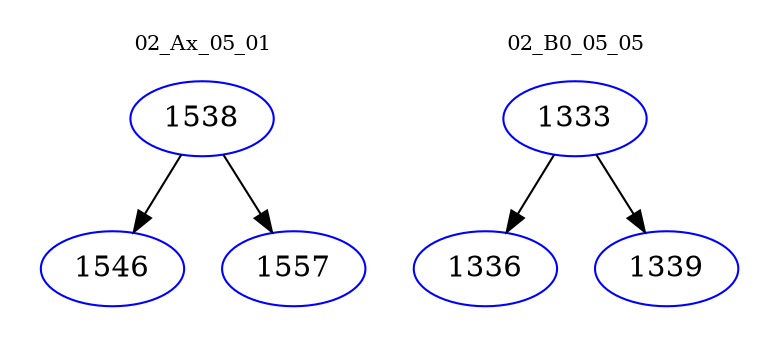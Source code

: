 digraph{
subgraph cluster_0 {
color = white
label = "02_Ax_05_01";
fontsize=10;
T0_1538 [label="1538", color="blue"]
T0_1538 -> T0_1546 [color="black"]
T0_1546 [label="1546", color="blue"]
T0_1538 -> T0_1557 [color="black"]
T0_1557 [label="1557", color="blue"]
}
subgraph cluster_1 {
color = white
label = "02_B0_05_05";
fontsize=10;
T1_1333 [label="1333", color="blue"]
T1_1333 -> T1_1336 [color="black"]
T1_1336 [label="1336", color="blue"]
T1_1333 -> T1_1339 [color="black"]
T1_1339 [label="1339", color="blue"]
}
}
